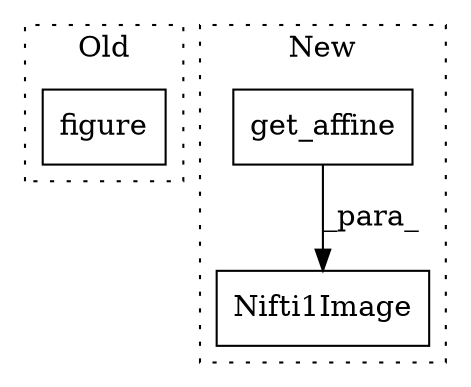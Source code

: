 digraph G {
subgraph cluster0 {
1 [label="figure" a="32" s="1045" l="8" shape="box"];
label = "Old";
style="dotted";
}
subgraph cluster1 {
2 [label="Nifti1Image" a="32" s="917,1080" l="12,1" shape="box"];
3 [label="get_affine" a="32" s="1068" l="12" shape="box"];
label = "New";
style="dotted";
}
3 -> 2 [label="_para_"];
}